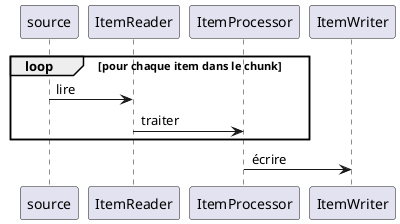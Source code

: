 @startuml
loop pour chaque item dans le chunk
	source -> ItemReader : lire
	ItemReader -> ItemProcessor: traiter
end
ItemProcessor -> ItemWriter : écrire
@enduml
